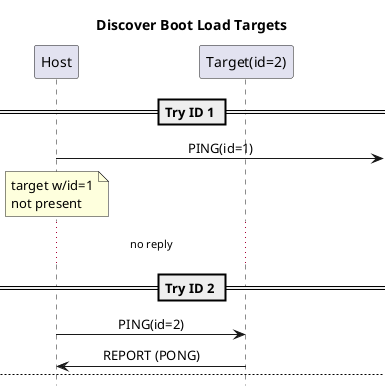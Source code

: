 @startuml
skinparam shadowing false
skinparam sequenceMessageAlign center
hide footbox
participant Host as H
participant "Target(id=2)" as T

title Discover Boot Load Targets

== Try ID 1 ==

H ->] : PING(id=1)
note over H: target w/id=1\nnot present
...no reply...

== Try ID 2 ==

H -> T : PING(id=2)
T -> H : REPORT (PONG)

newpage Load Program

H -> T : START (id=2,len=18)
note right: Start load of\n18 byte program
T -> H : REPORT (READY)

H -> T : DATA (8 bytes)
note right: first 8 bytes
T -> H : REPORT (READY)
H -> T : DATA (8 bytes)
note right: next 8 bytes
T -> H : REPORT (READY)
H -> T : DATA (2 bytes+6 pad bytes)
note right: final 2 bytes
T -> H : REPORT (END)

== Load was successful ==
H -> T : STOP(crc)
T -> H : REPORT(DONE,ok)

== Load has error ==
H -> T : STOP(crc)
T -> H : REPORT(DONE,error)

newpage Exit Boot Loader

H -> T : RESTART
T -> H : REPORT(BOOT)
note over T: target reboots

@enduml

